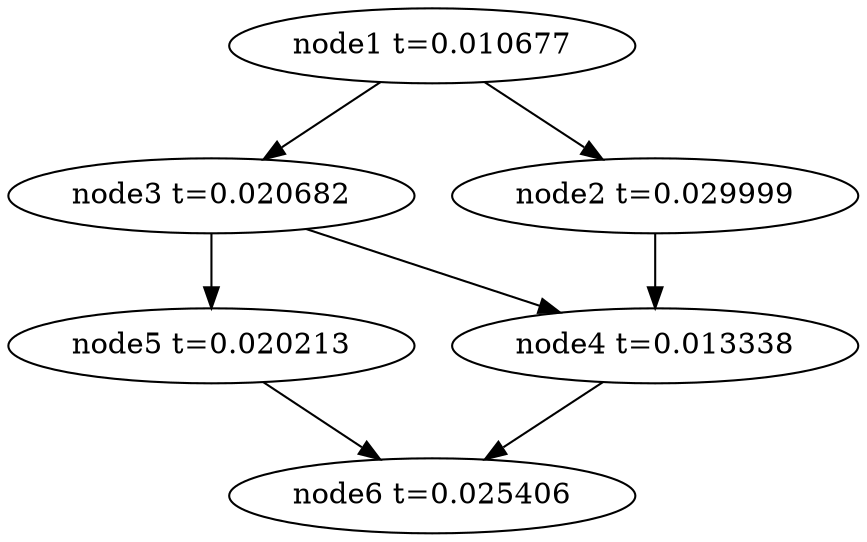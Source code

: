 digraph g{
	node6[label="node6 t=0.025406"]
	node5 -> node6
	node5[label="node5 t=0.020213"];
	node4 -> node6
	node4[label="node4 t=0.013338"];
	node3 -> node5
	node3 -> node4
	node3[label="node3 t=0.020682"];
	node2 -> node4
	node2[label="node2 t=0.029999"];
	node1 -> node3
	node1 -> node2
	node1[label="node1 t=0.010677"];
}
